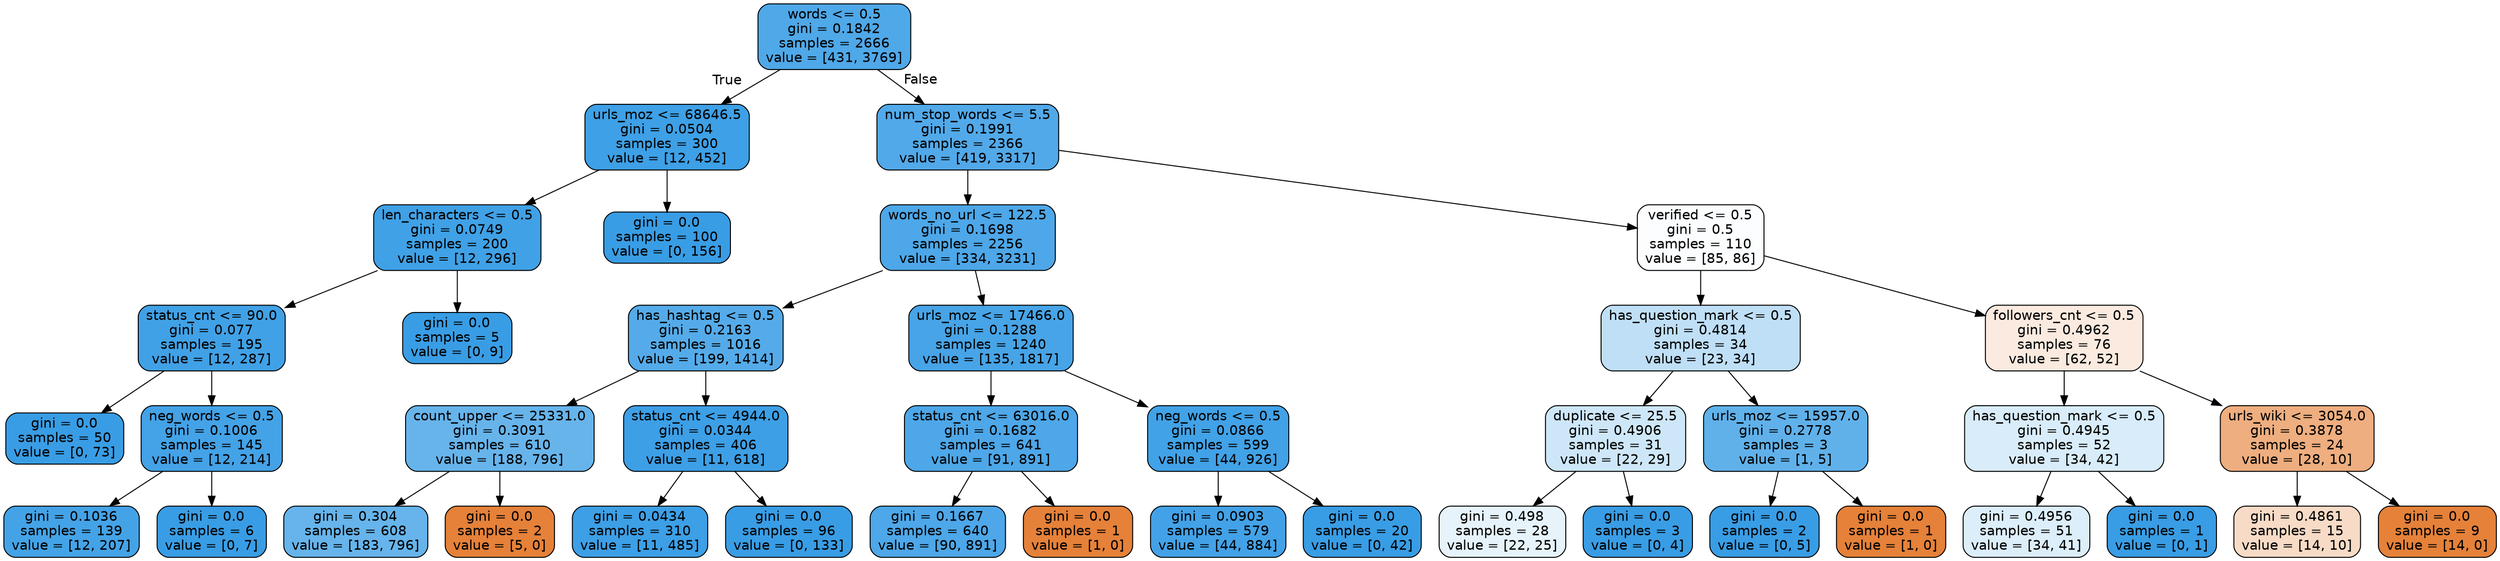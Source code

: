 digraph Tree {
node [shape=box, style="filled, rounded", color="black", fontname=helvetica] ;
edge [fontname=helvetica] ;
0 [label="words <= 0.5\ngini = 0.1842\nsamples = 2666\nvalue = [431, 3769]", fillcolor="#399de5e2"] ;
1 [label="urls_moz <= 68646.5\ngini = 0.0504\nsamples = 300\nvalue = [12, 452]", fillcolor="#399de5f8"] ;
0 -> 1 [labeldistance=2.5, labelangle=45, headlabel="True"] ;
2 [label="len_characters <= 0.5\ngini = 0.0749\nsamples = 200\nvalue = [12, 296]", fillcolor="#399de5f5"] ;
1 -> 2 ;
3 [label="status_cnt <= 90.0\ngini = 0.077\nsamples = 195\nvalue = [12, 287]", fillcolor="#399de5f4"] ;
2 -> 3 ;
4 [label="gini = 0.0\nsamples = 50\nvalue = [0, 73]", fillcolor="#399de5ff"] ;
3 -> 4 ;
5 [label="neg_words <= 0.5\ngini = 0.1006\nsamples = 145\nvalue = [12, 214]", fillcolor="#399de5f1"] ;
3 -> 5 ;
6 [label="gini = 0.1036\nsamples = 139\nvalue = [12, 207]", fillcolor="#399de5f0"] ;
5 -> 6 ;
7 [label="gini = 0.0\nsamples = 6\nvalue = [0, 7]", fillcolor="#399de5ff"] ;
5 -> 7 ;
8 [label="gini = 0.0\nsamples = 5\nvalue = [0, 9]", fillcolor="#399de5ff"] ;
2 -> 8 ;
9 [label="gini = 0.0\nsamples = 100\nvalue = [0, 156]", fillcolor="#399de5ff"] ;
1 -> 9 ;
10 [label="num_stop_words <= 5.5\ngini = 0.1991\nsamples = 2366\nvalue = [419, 3317]", fillcolor="#399de5df"] ;
0 -> 10 [labeldistance=2.5, labelangle=-45, headlabel="False"] ;
11 [label="words_no_url <= 122.5\ngini = 0.1698\nsamples = 2256\nvalue = [334, 3231]", fillcolor="#399de5e5"] ;
10 -> 11 ;
12 [label="has_hashtag <= 0.5\ngini = 0.2163\nsamples = 1016\nvalue = [199, 1414]", fillcolor="#399de5db"] ;
11 -> 12 ;
13 [label="count_upper <= 25331.0\ngini = 0.3091\nsamples = 610\nvalue = [188, 796]", fillcolor="#399de5c3"] ;
12 -> 13 ;
14 [label="gini = 0.304\nsamples = 608\nvalue = [183, 796]", fillcolor="#399de5c4"] ;
13 -> 14 ;
15 [label="gini = 0.0\nsamples = 2\nvalue = [5, 0]", fillcolor="#e58139ff"] ;
13 -> 15 ;
16 [label="status_cnt <= 4944.0\ngini = 0.0344\nsamples = 406\nvalue = [11, 618]", fillcolor="#399de5fa"] ;
12 -> 16 ;
17 [label="gini = 0.0434\nsamples = 310\nvalue = [11, 485]", fillcolor="#399de5f9"] ;
16 -> 17 ;
18 [label="gini = 0.0\nsamples = 96\nvalue = [0, 133]", fillcolor="#399de5ff"] ;
16 -> 18 ;
19 [label="urls_moz <= 17466.0\ngini = 0.1288\nsamples = 1240\nvalue = [135, 1817]", fillcolor="#399de5ec"] ;
11 -> 19 ;
20 [label="status_cnt <= 63016.0\ngini = 0.1682\nsamples = 641\nvalue = [91, 891]", fillcolor="#399de5e5"] ;
19 -> 20 ;
21 [label="gini = 0.1667\nsamples = 640\nvalue = [90, 891]", fillcolor="#399de5e5"] ;
20 -> 21 ;
22 [label="gini = 0.0\nsamples = 1\nvalue = [1, 0]", fillcolor="#e58139ff"] ;
20 -> 22 ;
23 [label="neg_words <= 0.5\ngini = 0.0866\nsamples = 599\nvalue = [44, 926]", fillcolor="#399de5f3"] ;
19 -> 23 ;
24 [label="gini = 0.0903\nsamples = 579\nvalue = [44, 884]", fillcolor="#399de5f2"] ;
23 -> 24 ;
25 [label="gini = 0.0\nsamples = 20\nvalue = [0, 42]", fillcolor="#399de5ff"] ;
23 -> 25 ;
26 [label="verified <= 0.5\ngini = 0.5\nsamples = 110\nvalue = [85, 86]", fillcolor="#399de503"] ;
10 -> 26 ;
27 [label="has_question_mark <= 0.5\ngini = 0.4814\nsamples = 34\nvalue = [23, 34]", fillcolor="#399de552"] ;
26 -> 27 ;
28 [label="duplicate <= 25.5\ngini = 0.4906\nsamples = 31\nvalue = [22, 29]", fillcolor="#399de53e"] ;
27 -> 28 ;
29 [label="gini = 0.498\nsamples = 28\nvalue = [22, 25]", fillcolor="#399de51f"] ;
28 -> 29 ;
30 [label="gini = 0.0\nsamples = 3\nvalue = [0, 4]", fillcolor="#399de5ff"] ;
28 -> 30 ;
31 [label="urls_moz <= 15957.0\ngini = 0.2778\nsamples = 3\nvalue = [1, 5]", fillcolor="#399de5cc"] ;
27 -> 31 ;
32 [label="gini = 0.0\nsamples = 2\nvalue = [0, 5]", fillcolor="#399de5ff"] ;
31 -> 32 ;
33 [label="gini = 0.0\nsamples = 1\nvalue = [1, 0]", fillcolor="#e58139ff"] ;
31 -> 33 ;
34 [label="followers_cnt <= 0.5\ngini = 0.4962\nsamples = 76\nvalue = [62, 52]", fillcolor="#e5813929"] ;
26 -> 34 ;
35 [label="has_question_mark <= 0.5\ngini = 0.4945\nsamples = 52\nvalue = [34, 42]", fillcolor="#399de531"] ;
34 -> 35 ;
36 [label="gini = 0.4956\nsamples = 51\nvalue = [34, 41]", fillcolor="#399de52c"] ;
35 -> 36 ;
37 [label="gini = 0.0\nsamples = 1\nvalue = [0, 1]", fillcolor="#399de5ff"] ;
35 -> 37 ;
38 [label="urls_wiki <= 3054.0\ngini = 0.3878\nsamples = 24\nvalue = [28, 10]", fillcolor="#e58139a4"] ;
34 -> 38 ;
39 [label="gini = 0.4861\nsamples = 15\nvalue = [14, 10]", fillcolor="#e5813949"] ;
38 -> 39 ;
40 [label="gini = 0.0\nsamples = 9\nvalue = [14, 0]", fillcolor="#e58139ff"] ;
38 -> 40 ;
}